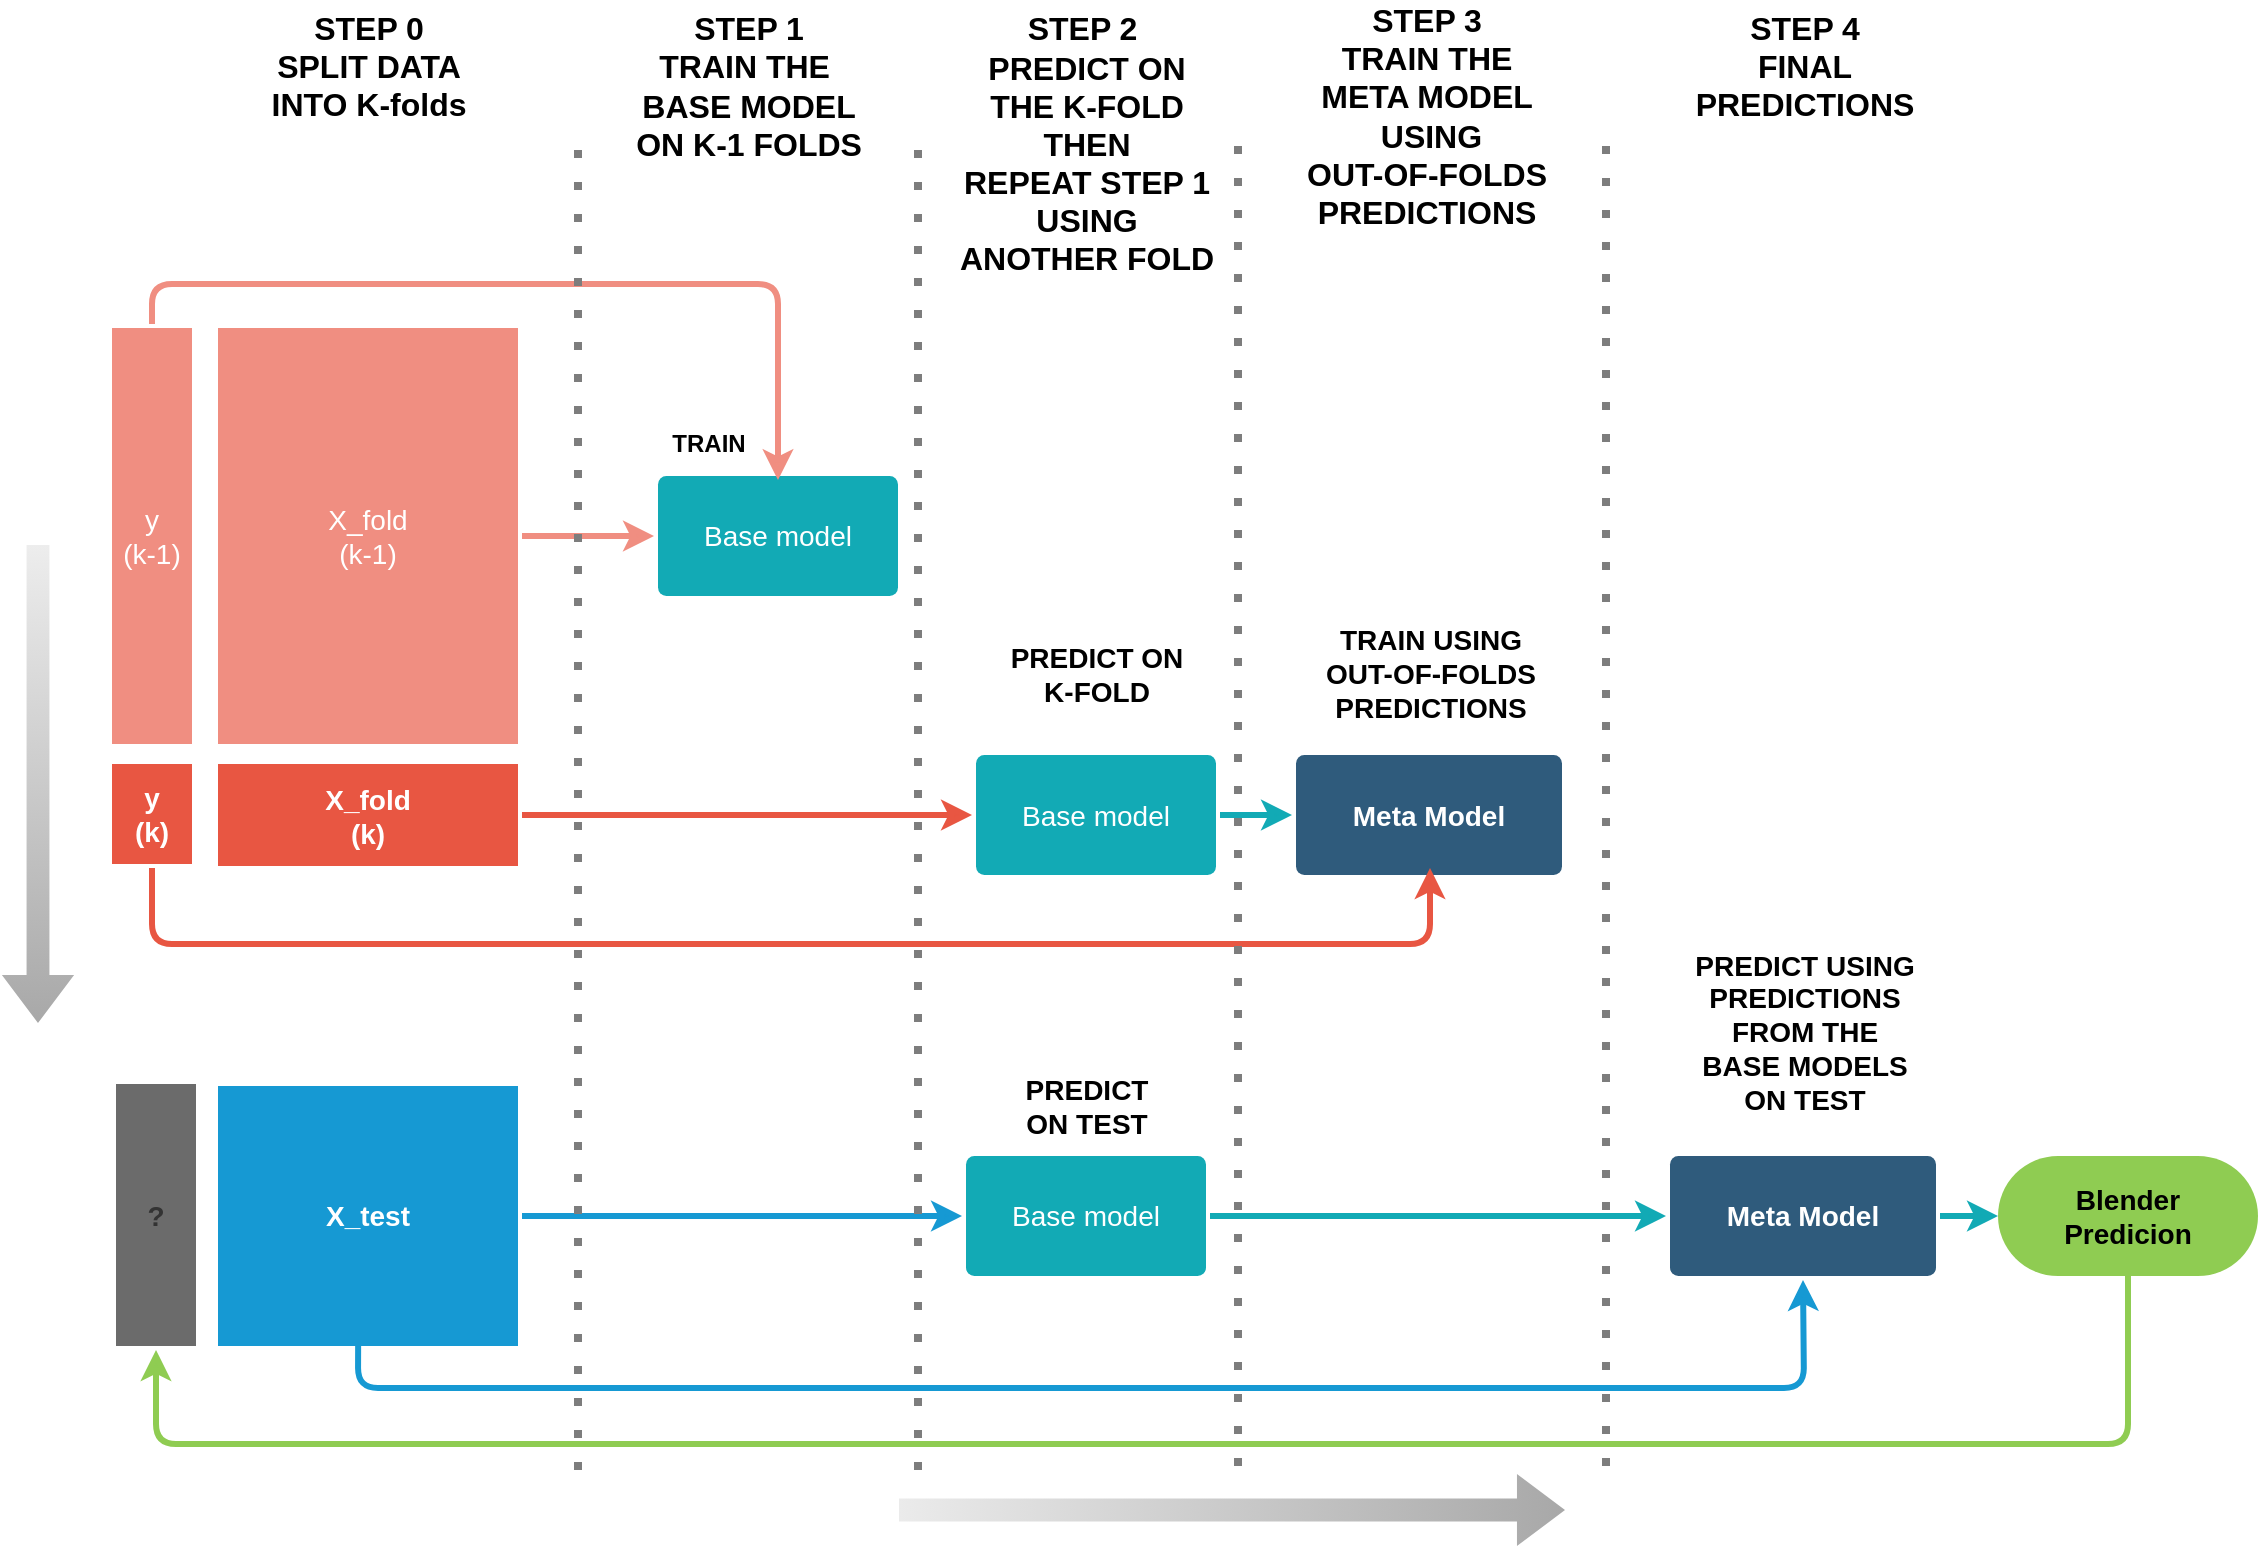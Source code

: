 <mxfile version="15.9.4" type="device"><diagram id="6a731a19-8d31-9384-78a2-239565b7b9f0" name="Page-1"><mxGraphModel dx="1736" dy="900" grid="1" gridSize="10" guides="1" tooltips="1" connect="1" arrows="1" fold="1" page="1" pageScale="1" pageWidth="1169" pageHeight="827" background="none" math="0" shadow="0"><root><mxCell id="0"/><mxCell id="1" parent="0"/><mxCell id="1751" value="" style="edgeStyle=none;rounded=1;jumpStyle=none;html=1;shadow=0;labelBackgroundColor=none;startArrow=none;startFill=0;jettySize=auto;orthogonalLoop=1;strokeColor=#F08E81;strokeWidth=3;fontFamily=Helvetica;fontSize=14;fontColor=#FFFFFF;spacing=5;fontStyle=1;fillColor=#b0e3e6;exitX=1;exitY=0.5;exitDx=0;exitDy=0;entryX=0;entryY=0.5;entryDx=0;entryDy=0;" parent="1" source="1756" target="1769" edge="1"><mxGeometry relative="1" as="geometry"><Array as="points"/></mxGeometry></mxCell><mxCell id="1753" value="X_fold&lt;br&gt;(k)" style="rounded=1;whiteSpace=wrap;html=1;shadow=0;labelBackgroundColor=none;strokeColor=none;strokeWidth=3;fillColor=#e85642;fontFamily=Helvetica;fontSize=14;fontColor=#FFFFFF;align=center;spacing=5;fontStyle=1;arcSize=0;perimeterSpacing=2;" parent="1" vertex="1"><mxGeometry x="120" y="430" width="150" height="51" as="geometry"/></mxCell><mxCell id="1756" value="X_fold&lt;br&gt;(k-1)" style="rounded=1;whiteSpace=wrap;html=1;shadow=0;labelBackgroundColor=none;strokeColor=none;strokeWidth=3;fillColor=#f08e81;fontFamily=Helvetica;fontSize=14;fontColor=#FFFFFF;align=center;spacing=5;fontStyle=0;arcSize=0;perimeterSpacing=2;" parent="1" vertex="1"><mxGeometry x="120" y="212" width="150" height="208" as="geometry"/></mxCell><mxCell id="1767" value="Base model" style="rounded=1;whiteSpace=wrap;html=1;shadow=0;labelBackgroundColor=none;strokeColor=none;strokeWidth=3;fillColor=#12AAB5;fontFamily=Helvetica;fontSize=14;fontColor=#FFFFFF;align=center;spacing=5;arcSize=7;perimeterSpacing=2;" parent="1" vertex="1"><mxGeometry x="499" y="425.5" width="120" height="60" as="geometry"/></mxCell><mxCell id="1769" value="Base model" style="rounded=1;whiteSpace=wrap;html=1;shadow=0;labelBackgroundColor=none;strokeColor=none;strokeWidth=3;fillColor=#12AAB5;fontFamily=Helvetica;fontSize=14;fontColor=#FFFFFF;align=center;spacing=5;arcSize=7;perimeterSpacing=2;" parent="1" vertex="1"><mxGeometry x="340" y="286" width="120" height="60" as="geometry"/></mxCell><mxCell id="TQYjgXyfLCEUGjYd2Lus-1780" value="" style="edgeStyle=none;rounded=1;jumpStyle=none;html=1;shadow=0;labelBackgroundColor=none;startArrow=none;startFill=0;jettySize=auto;orthogonalLoop=1;strokeColor=#E85642;strokeWidth=3;fontFamily=Helvetica;fontSize=14;fontColor=#FFFFFF;spacing=5;fontStyle=1;fillColor=#b0e3e6;exitX=1;exitY=0.5;exitDx=0;exitDy=0;entryX=0;entryY=0.5;entryDx=0;entryDy=0;" parent="1" source="1753" target="1767" edge="1"><mxGeometry relative="1" as="geometry"><mxPoint x="283.0" y="403.0" as="sourcePoint"/><mxPoint x="598" y="305" as="targetPoint"/><Array as="points"/></mxGeometry></mxCell><mxCell id="TQYjgXyfLCEUGjYd2Lus-1784" value="&lt;b&gt;&lt;font style=&quot;font-size: 14px&quot;&gt;PREDICT ON&lt;br&gt;K-FOLD&lt;/font&gt;&lt;/b&gt;" style="text;html=1;align=center;verticalAlign=middle;resizable=0;points=[];autosize=1;strokeColor=none;fillColor=none;" parent="1" vertex="1"><mxGeometry x="509" y="365" width="100" height="40" as="geometry"/></mxCell><mxCell id="TQYjgXyfLCEUGjYd2Lus-1785" value="Meta Model" style="rounded=1;whiteSpace=wrap;html=1;shadow=0;labelBackgroundColor=none;strokeColor=none;strokeWidth=3;fillColor=#2F5B7C;fontFamily=Helvetica;fontSize=14;fontColor=#FFFFFF;align=center;spacing=5;fontStyle=1;arcSize=7;perimeterSpacing=2;" parent="1" vertex="1"><mxGeometry x="659" y="425.5" width="133" height="60" as="geometry"/></mxCell><mxCell id="TQYjgXyfLCEUGjYd2Lus-1786" value="" style="edgeStyle=none;rounded=1;jumpStyle=none;html=1;shadow=0;labelBackgroundColor=none;startArrow=none;startFill=0;jettySize=auto;orthogonalLoop=1;strokeColor=#12AAB5;strokeWidth=3;fontFamily=Helvetica;fontSize=14;fontColor=#FFFFFF;spacing=5;fontStyle=1;fillColor=#b0e3e6;exitX=1;exitY=0.5;exitDx=0;exitDy=0;entryX=0;entryY=0.5;entryDx=0;entryDy=0;" parent="1" source="1767" target="TQYjgXyfLCEUGjYd2Lus-1785" edge="1"><mxGeometry relative="1" as="geometry"><mxPoint x="898.156" y="606.5" as="sourcePoint"/><mxPoint x="941.844" y="683.5" as="targetPoint"/></mxGeometry></mxCell><mxCell id="TQYjgXyfLCEUGjYd2Lus-1787" value="&lt;b&gt;&lt;font style=&quot;font-size: 14px&quot;&gt;TRAIN USING&lt;br&gt;OUT-OF-FOLDS &lt;br&gt;PREDICTIONS&lt;/font&gt;&lt;/b&gt;" style="text;html=1;align=center;verticalAlign=middle;resizable=0;points=[];autosize=1;strokeColor=none;fillColor=none;" parent="1" vertex="1"><mxGeometry x="665.5" y="360" width="120" height="50" as="geometry"/></mxCell><mxCell id="TQYjgXyfLCEUGjYd2Lus-1788" value="y&lt;br&gt;(k-1)" style="rounded=1;whiteSpace=wrap;html=1;shadow=0;labelBackgroundColor=none;strokeColor=none;strokeWidth=3;fillColor=#f08e81;fontFamily=Helvetica;fontSize=14;fontColor=#FFFFFF;align=center;spacing=5;fontStyle=0;arcSize=0;perimeterSpacing=2;" parent="1" vertex="1"><mxGeometry x="67" y="212" width="40" height="208" as="geometry"/></mxCell><mxCell id="TQYjgXyfLCEUGjYd2Lus-1789" value="y&lt;br&gt;(k)" style="rounded=1;whiteSpace=wrap;html=1;shadow=0;labelBackgroundColor=none;strokeColor=none;strokeWidth=3;fillColor=#e85642;fontFamily=Helvetica;fontSize=14;fontColor=#FFFFFF;align=center;spacing=5;fontStyle=1;arcSize=0;perimeterSpacing=2;" parent="1" vertex="1"><mxGeometry x="67" y="430" width="40" height="50" as="geometry"/></mxCell><mxCell id="TQYjgXyfLCEUGjYd2Lus-1790" value="" style="edgeStyle=none;rounded=1;jumpStyle=none;html=1;shadow=0;labelBackgroundColor=none;startArrow=none;startFill=0;jettySize=auto;orthogonalLoop=1;strokeColor=#E85642;strokeWidth=3;fontFamily=Helvetica;fontSize=14;fontColor=#FFFFFF;spacing=5;fontStyle=1;fillColor=#b0e3e6;exitX=0.5;exitY=1;exitDx=0;exitDy=0;" parent="1" source="TQYjgXyfLCEUGjYd2Lus-1789" edge="1"><mxGeometry relative="1" as="geometry"><mxPoint x="87" y="491" as="sourcePoint"/><mxPoint x="726" y="482" as="targetPoint"/><Array as="points"><mxPoint x="87" y="520"/><mxPoint x="726" y="520"/></Array></mxGeometry></mxCell><mxCell id="TQYjgXyfLCEUGjYd2Lus-1791" value="" style="edgeStyle=none;rounded=1;jumpStyle=none;html=1;shadow=0;labelBackgroundColor=none;startArrow=none;startFill=0;jettySize=auto;orthogonalLoop=1;strokeColor=#F08E81;strokeWidth=3;fontFamily=Helvetica;fontSize=14;fontColor=#FFFFFF;spacing=5;fontStyle=1;fillColor=#b0e3e6;exitX=0.5;exitY=0;exitDx=0;exitDy=0;entryX=0.5;entryY=0.063;entryDx=0;entryDy=0;entryPerimeter=0;" parent="1" source="TQYjgXyfLCEUGjYd2Lus-1788" target="1769" edge="1"><mxGeometry relative="1" as="geometry"><mxPoint x="55" y="212.0" as="sourcePoint"/><mxPoint x="374" y="241.0" as="targetPoint"/><Array as="points"><mxPoint x="87" y="190"/><mxPoint x="240" y="190"/><mxPoint x="400" y="190"/></Array></mxGeometry></mxCell><mxCell id="TQYjgXyfLCEUGjYd2Lus-1793" value="&lt;b&gt;&lt;font&gt;&lt;font style=&quot;font-size: 16px&quot;&gt;STEP 1&lt;br&gt;TRAIN THE&amp;nbsp;&lt;br&gt;BASE MODEL &lt;br&gt;ON K-1 FOLDS&lt;/font&gt;&lt;br&gt;&lt;/font&gt;&lt;/b&gt;" style="text;html=1;align=center;verticalAlign=middle;resizable=0;points=[];autosize=1;strokeColor=none;fillColor=none;" parent="1" vertex="1"><mxGeometry x="320" y="56" width="130" height="70" as="geometry"/></mxCell><mxCell id="TQYjgXyfLCEUGjYd2Lus-1796" value="&lt;b&gt;&lt;font&gt;&lt;font style=&quot;font-size: 16px&quot;&gt;STEP 2&amp;nbsp;&lt;br&gt;PREDICT ON &lt;br&gt;THE K-FOLD&lt;br&gt;THEN &lt;br&gt;REPEAT STEP 1&lt;br&gt;USING&lt;br&gt;ANOTHER FOLD&lt;/font&gt;&lt;br&gt;&lt;/font&gt;&lt;/b&gt;" style="text;html=1;align=center;verticalAlign=middle;resizable=0;points=[];autosize=1;strokeColor=none;fillColor=none;" parent="1" vertex="1"><mxGeometry x="484" y="65" width="140" height="110" as="geometry"/></mxCell><mxCell id="TQYjgXyfLCEUGjYd2Lus-1797" value="&lt;font&gt;&lt;b&gt;&lt;font style=&quot;font-size: 16px&quot;&gt;STEP 3&lt;br&gt;TRAIN THE &lt;br&gt;META MODEL&lt;br&gt;&amp;nbsp;USING&lt;br&gt;OUT-OF-FOLDS&lt;br&gt;PREDICTIONS&lt;/font&gt;&lt;/b&gt;&lt;br&gt;&lt;/font&gt;" style="text;html=1;align=center;verticalAlign=middle;resizable=0;points=[];autosize=1;strokeColor=none;fillColor=none;" parent="1" vertex="1"><mxGeometry x="654" y="56" width="140" height="100" as="geometry"/></mxCell><mxCell id="TQYjgXyfLCEUGjYd2Lus-1798" value="" style="edgeStyle=none;rounded=1;jumpStyle=none;html=1;shadow=0;labelBackgroundColor=none;startArrow=none;startFill=0;jettySize=auto;orthogonalLoop=1;strokeColor=#E85642;strokeWidth=3;fontFamily=Helvetica;fontSize=14;fontColor=#FFFFFF;spacing=5;fontStyle=1;fillColor=#b0e3e6;" parent="1" edge="1"><mxGeometry relative="1" as="geometry"><mxPoint x="195" y="701" as="sourcePoint"/><mxPoint x="195" y="703.0" as="targetPoint"/></mxGeometry></mxCell><mxCell id="TQYjgXyfLCEUGjYd2Lus-1801" value="X_test" style="rounded=1;whiteSpace=wrap;html=1;shadow=0;labelBackgroundColor=none;strokeColor=none;strokeWidth=3;fillColor=#1699d3;fontFamily=Helvetica;fontSize=14;fontColor=#FFFFFF;align=center;spacing=5;fontStyle=1;arcSize=0;perimeterSpacing=2;" parent="1" vertex="1"><mxGeometry x="120" y="591" width="150" height="130" as="geometry"/></mxCell><mxCell id="TQYjgXyfLCEUGjYd2Lus-1804" value="Base model" style="rounded=1;whiteSpace=wrap;html=1;shadow=0;labelBackgroundColor=none;strokeColor=none;strokeWidth=3;fillColor=#12AAB5;fontFamily=Helvetica;fontSize=14;fontColor=#FFFFFF;align=center;spacing=5;arcSize=7;perimeterSpacing=2;" parent="1" vertex="1"><mxGeometry x="494" y="626" width="120" height="60" as="geometry"/></mxCell><mxCell id="TQYjgXyfLCEUGjYd2Lus-1805" value="" style="edgeStyle=none;rounded=0;jumpStyle=none;html=1;shadow=0;labelBackgroundColor=none;startArrow=none;startFill=0;endArrow=classic;endFill=1;jettySize=auto;orthogonalLoop=1;strokeColor=#1699D3;strokeWidth=3;fontFamily=Helvetica;fontSize=14;fontColor=#FFFFFF;spacing=5;exitX=1;exitY=0.5;exitDx=0;exitDy=0;entryX=0;entryY=0.5;entryDx=0;entryDy=0;" parent="1" source="TQYjgXyfLCEUGjYd2Lus-1801" target="TQYjgXyfLCEUGjYd2Lus-1804" edge="1"><mxGeometry relative="1" as="geometry"><mxPoint x="290" y="649" as="sourcePoint"/><mxPoint x="527" y="600.998" as="targetPoint"/></mxGeometry></mxCell><mxCell id="TQYjgXyfLCEUGjYd2Lus-1813" value="&lt;b&gt;TRAIN&lt;/b&gt;" style="text;html=1;align=center;verticalAlign=middle;resizable=0;points=[];autosize=1;strokeColor=none;fillColor=none;" parent="1" vertex="1"><mxGeometry x="340" y="260" width="50" height="20" as="geometry"/></mxCell><mxCell id="TQYjgXyfLCEUGjYd2Lus-1816" value="&lt;b&gt;&lt;font style=&quot;font-size: 14px&quot;&gt;PREDICT &lt;br&gt;ON TEST&lt;/font&gt;&lt;/b&gt;" style="text;html=1;align=center;verticalAlign=middle;resizable=0;points=[];autosize=1;strokeColor=none;fillColor=none;" parent="1" vertex="1"><mxGeometry x="514" y="581" width="80" height="40" as="geometry"/></mxCell><mxCell id="TQYjgXyfLCEUGjYd2Lus-1818" value="" style="edgeStyle=none;rounded=1;jumpStyle=none;html=1;shadow=0;labelBackgroundColor=none;startArrow=none;startFill=0;jettySize=auto;orthogonalLoop=1;strokeColor=#12AAB5;strokeWidth=3;fontFamily=Helvetica;fontSize=14;fontColor=#FFFFFF;spacing=5;fontStyle=1;fillColor=#b0e3e6;exitX=1;exitY=0.5;exitDx=0;exitDy=0;entryX=0;entryY=0.5;entryDx=0;entryDy=0;" parent="1" source="TQYjgXyfLCEUGjYd2Lus-1804" target="TQYjgXyfLCEUGjYd2Lus-1819" edge="1"><mxGeometry relative="1" as="geometry"><mxPoint x="622.0" y="401.0" as="sourcePoint"/><mxPoint x="680" y="656" as="targetPoint"/><Array as="points"/></mxGeometry></mxCell><mxCell id="TQYjgXyfLCEUGjYd2Lus-1819" value="Meta Model" style="rounded=1;whiteSpace=wrap;html=1;shadow=0;labelBackgroundColor=none;strokeColor=none;strokeWidth=3;fillColor=#2F5B7C;fontFamily=Helvetica;fontSize=14;fontColor=#FFFFFF;align=center;spacing=5;fontStyle=1;arcSize=7;perimeterSpacing=2;" parent="1" vertex="1"><mxGeometry x="846" y="626" width="133" height="60" as="geometry"/></mxCell><mxCell id="TQYjgXyfLCEUGjYd2Lus-1820" value="" style="endArrow=none;dashed=1;html=1;dashPattern=1 3;strokeWidth=4;rounded=1;fontSize=14;strokeColor=#7D7D7D;" parent="1" edge="1"><mxGeometry width="50" height="50" relative="1" as="geometry"><mxPoint x="814" y="781" as="sourcePoint"/><mxPoint x="814" y="114" as="targetPoint"/><Array as="points"><mxPoint x="814" y="482"/></Array></mxGeometry></mxCell><mxCell id="TQYjgXyfLCEUGjYd2Lus-1821" value="&lt;b&gt;&lt;font style=&quot;font-size: 16px&quot;&gt;STEP 4&lt;br&gt;FINAL &lt;br&gt;PREDICTIONS&lt;/font&gt;&lt;/b&gt;" style="text;html=1;align=center;verticalAlign=middle;resizable=0;points=[];autosize=1;strokeColor=none;fillColor=none;" parent="1" vertex="1"><mxGeometry x="852.5" y="56" width="120" height="50" as="geometry"/></mxCell><mxCell id="QiWuCmleO5MabE-RrJOM-1770" style="edgeStyle=orthogonalEdgeStyle;rounded=1;orthogonalLoop=1;jettySize=auto;html=1;exitX=0.5;exitY=1;exitDx=0;exitDy=0;entryX=0.5;entryY=1;entryDx=0;entryDy=0;strokeWidth=3;strokeColor=#8FCC52;" edge="1" parent="1" source="TQYjgXyfLCEUGjYd2Lus-1822" target="QiWuCmleO5MabE-RrJOM-1769"><mxGeometry relative="1" as="geometry"><Array as="points"><mxPoint x="1075" y="770"/><mxPoint x="89" y="770"/></Array></mxGeometry></mxCell><mxCell id="TQYjgXyfLCEUGjYd2Lus-1822" value="&lt;b&gt;Blender &lt;br&gt;Predicion&lt;/b&gt;" style="rounded=1;whiteSpace=wrap;html=1;fontSize=14;fillColor=#8FCC52;strokeColor=none;arcSize=50;strokeWidth=4;" parent="1" vertex="1"><mxGeometry x="1010" y="626" width="130" height="60" as="geometry"/></mxCell><mxCell id="TQYjgXyfLCEUGjYd2Lus-1823" value="" style="edgeStyle=none;rounded=1;jumpStyle=none;html=1;shadow=0;labelBackgroundColor=none;startArrow=none;startFill=0;jettySize=auto;orthogonalLoop=1;strokeColor=#12AAB5;strokeWidth=3;fontFamily=Helvetica;fontSize=14;fontColor=#FFFFFF;spacing=5;fontStyle=1;fillColor=#b0e3e6;exitX=1;exitY=0.5;exitDx=0;exitDy=0;entryX=0;entryY=0.5;entryDx=0;entryDy=0;" parent="1" source="TQYjgXyfLCEUGjYd2Lus-1819" target="TQYjgXyfLCEUGjYd2Lus-1822" edge="1"><mxGeometry relative="1" as="geometry"><mxPoint x="622.0" y="666" as="sourcePoint"/><mxPoint x="854" y="666" as="targetPoint"/><Array as="points"/></mxGeometry></mxCell><mxCell id="TQYjgXyfLCEUGjYd2Lus-1826" value="&lt;b&gt;&lt;font&gt;&lt;font style=&quot;font-size: 16px&quot;&gt;STEP 0&lt;br&gt;SPLIT DATA &lt;br&gt;INTO K-folds&lt;/font&gt;&lt;br&gt;&lt;/font&gt;&lt;/b&gt;" style="text;html=1;align=center;verticalAlign=middle;resizable=0;points=[];autosize=1;strokeColor=none;fillColor=none;" parent="1" vertex="1"><mxGeometry x="140" y="56" width="110" height="50" as="geometry"/></mxCell><mxCell id="TQYjgXyfLCEUGjYd2Lus-1828" value="&lt;b&gt;&lt;font style=&quot;font-size: 14px&quot;&gt;PREDICT USING &lt;br&gt;PREDICTIONS &lt;br&gt;FROM THE &lt;br&gt;BASE MODELS &lt;br&gt;ON TEST&lt;/font&gt;&lt;br&gt;&lt;/b&gt;" style="text;html=1;align=center;verticalAlign=middle;resizable=0;points=[];autosize=1;strokeColor=none;fillColor=none;" parent="1" vertex="1"><mxGeometry x="847.5" y="524" width="130" height="80" as="geometry"/></mxCell><mxCell id="TQYjgXyfLCEUGjYd2Lus-1832" value="" style="edgeStyle=none;rounded=1;jumpStyle=none;html=1;shadow=0;labelBackgroundColor=none;startArrow=none;startFill=0;jettySize=auto;orthogonalLoop=1;strokeColor=#1699D3;strokeWidth=3;fontFamily=Helvetica;fontSize=14;fontColor=#FFFFFF;spacing=5;fontStyle=1;fillColor=#b0e3e6;entryX=0.5;entryY=1;entryDx=0;entryDy=0;exitX=0.468;exitY=0.985;exitDx=0;exitDy=0;exitPerimeter=0;" parent="1" source="TQYjgXyfLCEUGjYd2Lus-1801" target="TQYjgXyfLCEUGjYd2Lus-1819" edge="1"><mxGeometry relative="1" as="geometry"><mxPoint x="190" y="727.0" as="sourcePoint"/><mxPoint x="720.5" y="686" as="targetPoint"/><Array as="points"><mxPoint x="190" y="742"/><mxPoint x="913" y="742"/></Array></mxGeometry></mxCell><mxCell id="QiWuCmleO5MabE-RrJOM-1769" value="?" style="rounded=1;whiteSpace=wrap;html=1;shadow=0;labelBackgroundColor=none;strokeColor=none;strokeWidth=3;fillColor=#6B6B6B;fontFamily=Helvetica;fontSize=14;fontColor=#333333;align=center;spacing=5;fontStyle=1;arcSize=0;perimeterSpacing=2;" vertex="1" parent="1"><mxGeometry x="69" y="590" width="40" height="131" as="geometry"/></mxCell><mxCell id="QiWuCmleO5MabE-RrJOM-1771" value="" style="endArrow=none;dashed=1;html=1;dashPattern=1 3;strokeWidth=4;rounded=1;fontSize=14;strokeColor=#7D7D7D;" edge="1" parent="1"><mxGeometry width="50" height="50" relative="1" as="geometry"><mxPoint x="630" y="781" as="sourcePoint"/><mxPoint x="630" y="114" as="targetPoint"/><Array as="points"><mxPoint x="630" y="482"/></Array></mxGeometry></mxCell><mxCell id="QiWuCmleO5MabE-RrJOM-1772" value="" style="endArrow=none;dashed=1;html=1;dashPattern=1 3;strokeWidth=4;rounded=1;fontSize=14;strokeColor=#7D7D7D;" edge="1" parent="1"><mxGeometry width="50" height="50" relative="1" as="geometry"><mxPoint x="470" y="783" as="sourcePoint"/><mxPoint x="470" y="116" as="targetPoint"/><Array as="points"><mxPoint x="470" y="484"/></Array></mxGeometry></mxCell><mxCell id="QiWuCmleO5MabE-RrJOM-1775" value="" style="endArrow=none;dashed=1;html=1;dashPattern=1 3;strokeWidth=4;rounded=1;fontSize=14;strokeColor=#7D7D7D;" edge="1" parent="1"><mxGeometry width="50" height="50" relative="1" as="geometry"><mxPoint x="300" y="783" as="sourcePoint"/><mxPoint x="300" y="116.0" as="targetPoint"/><Array as="points"><mxPoint x="300" y="484"/></Array></mxGeometry></mxCell><mxCell id="QiWuCmleO5MabE-RrJOM-1787" value="" style="shape=flexArrow;endArrow=classic;html=1;rounded=0;fontSize=16;strokeColor=none;strokeWidth=1;width=11.429;endSize=7.671;endWidth=23.673;fillColor=#A8A8A8;gradientColor=#EDEDED;gradientDirection=north;" edge="1" parent="1"><mxGeometry width="50" height="50" relative="1" as="geometry"><mxPoint x="30" y="320" as="sourcePoint"/><mxPoint x="30" y="560" as="targetPoint"/></mxGeometry></mxCell><mxCell id="QiWuCmleO5MabE-RrJOM-1789" value="" style="shape=flexArrow;endArrow=classic;html=1;rounded=0;fontSize=16;strokeColor=none;strokeWidth=1;width=11.429;endSize=7.671;endWidth=23.673;fillColor=#A8A8A8;gradientColor=#EBEBEB;gradientDirection=west;" edge="1" parent="1"><mxGeometry width="50" height="50" relative="1" as="geometry"><mxPoint x="460" y="803" as="sourcePoint"/><mxPoint x="794" y="803" as="targetPoint"/><Array as="points"><mxPoint x="554" y="803"/></Array></mxGeometry></mxCell></root></mxGraphModel></diagram></mxfile>